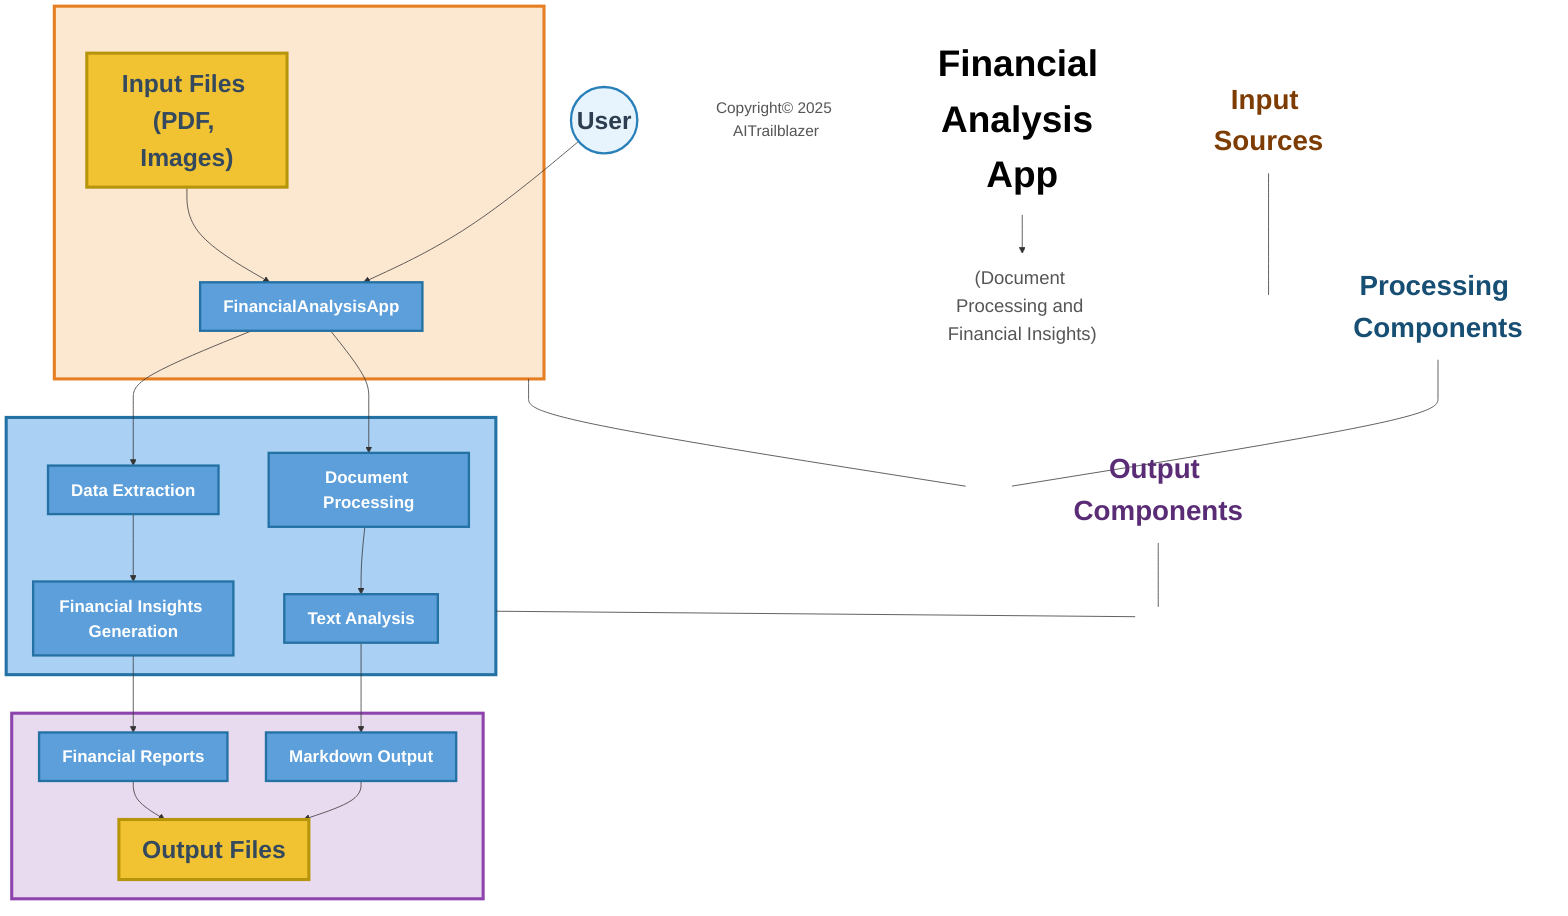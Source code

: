 flowchart TD
    %% Main Title
    Title["Financial Analysis App"]:::mainTitle
    Subtitle["(Document Processing and Financial Insights)"]:::subtitle
    Title --> Subtitle

    %% Client Layer
    User((User)):::userNode --> AppUI["FinancialAnalysisApp"]:::largeText

    %% Labels for subgraphs - placed outside and above
    InputLabel["Input Sources"]:::subgraphLabel
    ProcessingLabel["Processing Components"]:::subgraphLabel
    OutputLabel["Output Components"]:::subgraphLabel

    %% Add spacing between subgraphs
    InputSpacer[ ]:::spacer
    ProcessingSpacer[ ]:::spacer
    OutputSpacer[ ]:::spacer

    %% Input Sources - with explicit label above
    InputLabel --- InputSpacer
    subgraph InputSources[" "]
        direction LR
        InputFiles["Input Files (PDF, Images)"]:::largeText
        InputFiles --> AppUI
    end

    %% Processing Components - with explicit label above
    InputSources --- ProcessingSpacer
    ProcessingLabel --- ProcessingSpacer
    subgraph ProcessingComponents[" "]
        direction LR
        AppUI --> DocProcessing["Document Processing"]:::largeText
        AppUI --> DataExtraction["Data Extraction"]:::largeText
        DocProcessing --> TextAnalysis["Text Analysis"]:::largeText
        DataExtraction --> FinancialInsights["Financial Insights Generation"]:::largeText
    end

    %% Output Components - with explicit label above
    ProcessingComponents --- OutputSpacer
    OutputLabel --- OutputSpacer
    subgraph OutputComponents[" "]
        direction LR
        TextAnalysis --> OutputMarkdown["Markdown Output"]:::largeText
        FinancialInsights --> OutputReports["Financial Reports"]:::largeText
        OutputMarkdown --> OutputFiles["Output Files"]:::largeText
        OutputReports --> OutputFiles
    end

    %% Footer
    Footer["Copyright© 2025 AITrailblazer"]:::footer

    %% Enhanced styling with much larger text and better spacing
    classDef default font-size:22px;
    classDef mainTitle fill:none,stroke:none,color:#000000,font-weight:bold,font-size:48px;
    classDef subtitle fill:none,stroke:none,color:#555555,font-weight:normal,font-size:24px;
    classDef footer fill:none,stroke:none,color:#555555,font-weight:normal,font-size:20px;
    classDef userNode fill:#E8F4FD,stroke:#2980B9,stroke-width:3px,color:#2C3E50,font-weight:bold,font-size:32px;
    classDef applicationLayer fill:#5C9FDA,stroke:#2471A3,stroke-width:3px,color:white,font-weight:bold,font-size:22px;
    classDef dataStores fill:#F1C232,stroke:#B7950B,stroke-width:4px,color:#34495E,font-weight:bold,font-size:32px;
    classDef integrationLayer fill:#D7BDE2,stroke:#8E44AD,stroke-width:3px,color:#34495E,font-weight:bold,font-size:22px;
    classDef webFrontend fill:#F5CBA7,stroke:#E67E22,stroke-width:3px,color:#34495E,font-weight:bold,font-size:22px;
    classDef mcpServer fill:#FFD6A5,stroke:#FF8C00,stroke-width:3px,color:#34495E,font-weight:bold,font-size:22px;
    classDef externalComponents fill:#A2D9CE,stroke:#16A085,stroke-width:3px,color:#34495E,font-weight:bold,font-size:22px;
    classDef orchestration fill:#FADBD8,stroke:#E74C3C,stroke-width:3px,color:#34495E,font-weight:bold,font-size:22px;
    classDef spacer fill:none,stroke:none,color:none;
    classDef subgraphLabel fill:none,stroke:none,color:#333333,font-weight:bold,font-size:36px;
    classDef largeText fill:#F5CBA7,stroke:#E67E22,stroke-width:3px,color:#34495E,font-weight:bold,font-size:32px;

    %% Apply styles to nodes - make nodes larger with padding
    class Title mainTitle
    class Subtitle subtitle
    class Footer footer
    class AppUI,DocProcessing,DataExtraction,TextAnalysis,FinancialInsights,OutputMarkdown,OutputReports,OutputFiles applicationLayer
    class InputFiles,OutputFiles dataStores
    class InputSpacer,ProcessingSpacer,OutputSpacer spacer
    class InputLabel,ProcessingLabel,OutputLabel subgraphLabel

    %% Style subgraphs - much larger text, stronger borders and more padding
    style InputSources fill:#FCE7D1,stroke:#E67E22,stroke-width:4px,padding:40px
    style ProcessingComponents fill:#AAD0F4,stroke:#2471A3,stroke-width:4px,padding:40px
    style OutputComponents fill:#E8DAEF,stroke:#8E44AD,stroke-width:4px,padding:40px

    %% Color coordinating labels with their subgraphs
    style InputLabel color:#7D3C03
    style ProcessingLabel color:#174E74
    style OutputLabel color:#5B2C76

    %% Make all nodes larger with padding
    style User padding:20px,margin:30px
    style AppUI padding:20px,margin:30px
    style DocProcessing padding:20px,margin:25px
    style DataExtraction padding:20px,margin:25px
    style TextAnalysis padding:20px,margin:25px
    style FinancialInsights padding:20px,margin:25px
    style OutputMarkdown padding:20px,margin:25px
    style OutputReports padding:20px,margin:25px
    style OutputFiles padding:20px,margin:25px